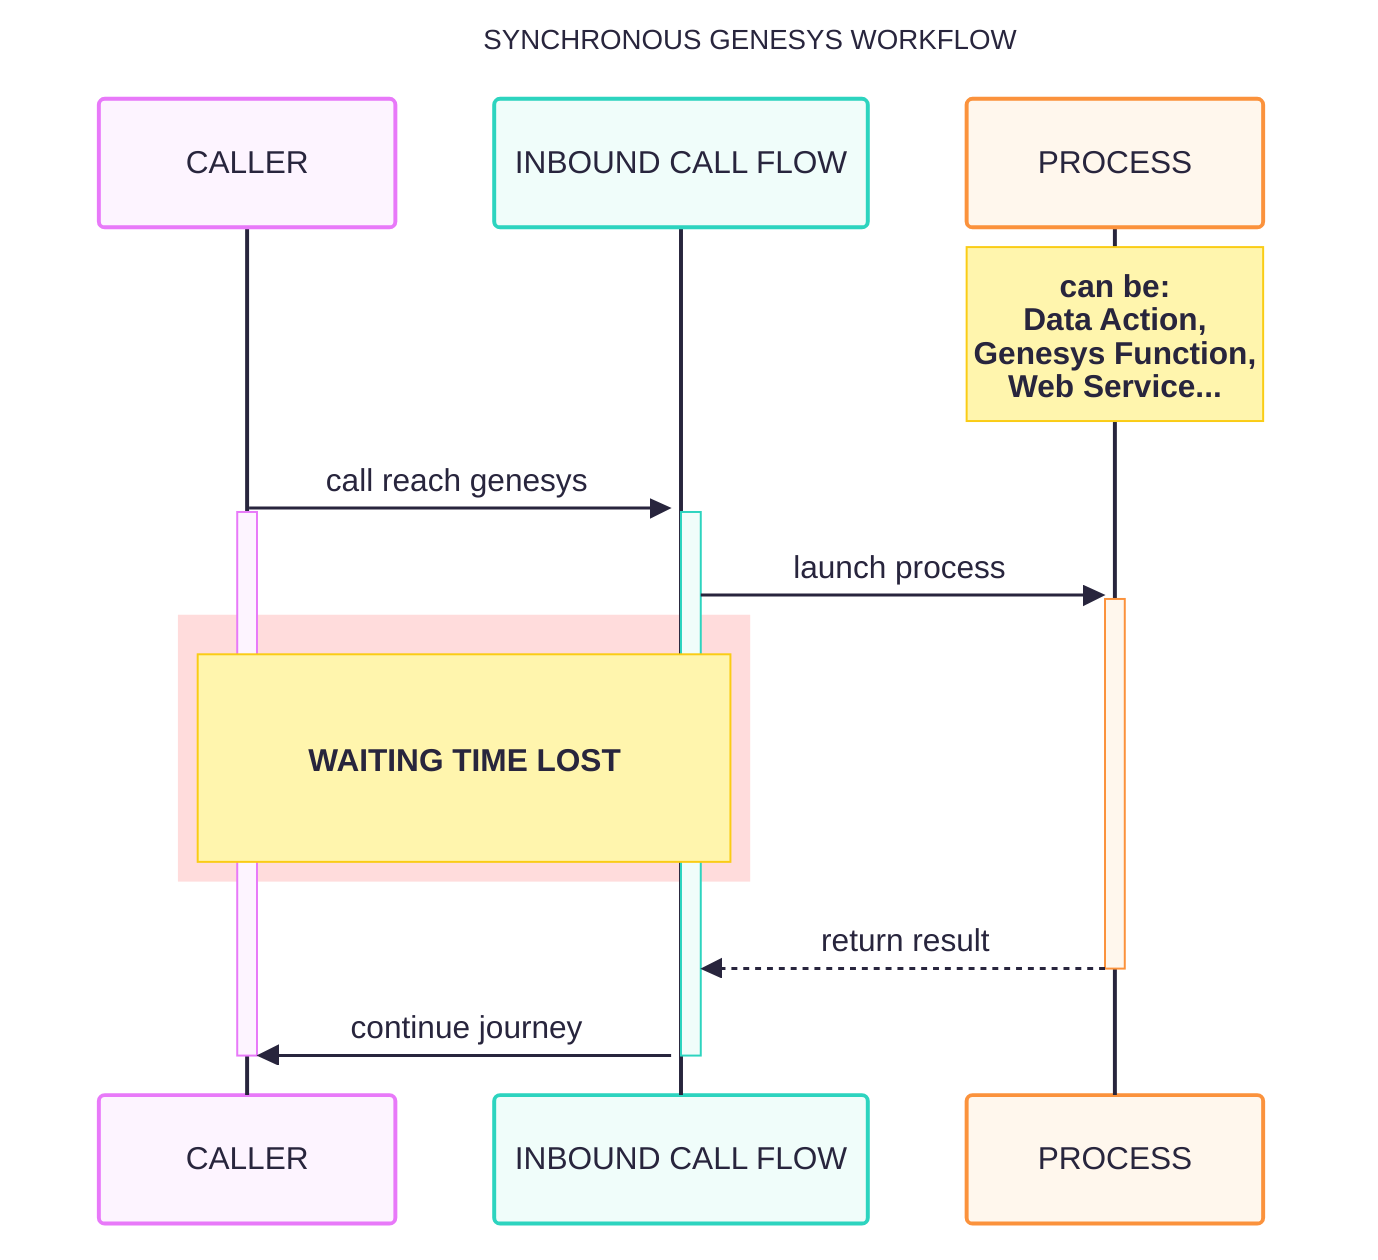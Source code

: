 ---
config:
  theme: redux-color
  look: classic
title: SYNCHRONOUS GENESYS WORKFLOW
---
sequenceDiagram
  participant CALLER
  participant FLOW as INBOUND CALL FLOW
  participant PROCESS
  Note over PROCESS: can be: <br>Data Action,<br>Genesys Function,<br>Web Service...
  CALLER ->>+ FLOW: call reach genesys
  activate CALLER
  activate FLOW
  FLOW ->>+ PROCESS: launch process
  rect rgba(255,20,20,0.15)
    Note over CALLER, FLOW: <br><br>WAITING TIME LOST<br><br>
  end
  PROCESS -->>- FLOW: return result
  FLOW ->>- CALLER: continue journey
  deactivate CALLER